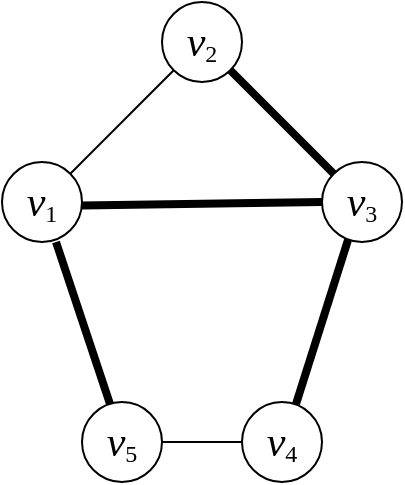 <mxfile version="12.6.5" type="device"><diagram id="jUEuAp1KeQsKRW2wROzh" name="Page-1"><mxGraphModel dx="1092" dy="816" grid="1" gridSize="10" guides="1" tooltips="1" connect="1" arrows="1" fold="1" page="1" pageScale="1" pageWidth="850" pageHeight="1100" math="0" shadow="0"><root><mxCell id="0"/><mxCell id="1" parent="0"/><mxCell id="AYNTqdu6jjk_XK5yJ0eJ-1" value="&lt;p&gt;&lt;font face=&quot;cm&quot; size=&quot;1&quot;&gt;&lt;span style=&quot;font-style: italic ; font-size: 21px&quot;&gt;v&lt;/span&gt;&lt;sub&gt;&lt;font style=&quot;font-size: 12px&quot;&gt;1&lt;/font&gt;&lt;/sub&gt;&lt;/font&gt;&lt;/p&gt;" style="ellipse;whiteSpace=wrap;html=1;aspect=fixed;" parent="1" vertex="1"><mxGeometry x="40" y="360" width="40" height="40" as="geometry"/></mxCell><mxCell id="AYNTqdu6jjk_XK5yJ0eJ-2" value="&lt;font face=&quot;cm&quot; size=&quot;1&quot;&gt;&lt;span style=&quot;font-style: italic ; font-size: 21px&quot;&gt;v&lt;/span&gt;&lt;sub&gt;&lt;font style=&quot;font-size: 12px&quot;&gt;2&lt;/font&gt;&lt;/sub&gt;&lt;/font&gt;" style="ellipse;whiteSpace=wrap;html=1;aspect=fixed;" parent="1" vertex="1"><mxGeometry x="120" y="280" width="40" height="40" as="geometry"/></mxCell><mxCell id="AYNTqdu6jjk_XK5yJ0eJ-3" value="&lt;font face=&quot;cm&quot; size=&quot;1&quot;&gt;&lt;span style=&quot;font-style: italic ; font-size: 21px&quot;&gt;v&lt;/span&gt;&lt;sub&gt;&lt;font style=&quot;font-size: 12px&quot;&gt;3&lt;/font&gt;&lt;/sub&gt;&lt;/font&gt;" style="ellipse;whiteSpace=wrap;html=1;aspect=fixed;" parent="1" vertex="1"><mxGeometry x="200" y="360" width="40" height="40" as="geometry"/></mxCell><mxCell id="AYNTqdu6jjk_XK5yJ0eJ-4" value="&lt;font face=&quot;cm&quot; size=&quot;1&quot;&gt;&lt;span style=&quot;font-style: italic ; font-size: 21px&quot;&gt;v&lt;/span&gt;&lt;sub&gt;&lt;font style=&quot;font-size: 12px&quot;&gt;5&lt;/font&gt;&lt;/sub&gt;&lt;/font&gt;" style="ellipse;whiteSpace=wrap;html=1;aspect=fixed;" parent="1" vertex="1"><mxGeometry x="80" y="480" width="40" height="40" as="geometry"/></mxCell><mxCell id="AYNTqdu6jjk_XK5yJ0eJ-5" value="&lt;font face=&quot;cm&quot; size=&quot;1&quot;&gt;&lt;span style=&quot;font-style: italic ; font-size: 21px&quot;&gt;v&lt;/span&gt;&lt;sub&gt;&lt;font style=&quot;font-size: 12px&quot;&gt;4&lt;/font&gt;&lt;/sub&gt;&lt;/font&gt;" style="ellipse;whiteSpace=wrap;html=1;aspect=fixed;" parent="1" vertex="1"><mxGeometry x="160" y="480" width="40" height="40" as="geometry"/></mxCell><mxCell id="AYNTqdu6jjk_XK5yJ0eJ-6" value="" style="endArrow=none;html=1;exitX=1;exitY=0;exitDx=0;exitDy=0;entryX=0;entryY=1;entryDx=0;entryDy=0;" parent="1" source="AYNTqdu6jjk_XK5yJ0eJ-1" target="AYNTqdu6jjk_XK5yJ0eJ-2" edge="1"><mxGeometry width="50" height="50" relative="1" as="geometry"><mxPoint x="75" y="370" as="sourcePoint"/><mxPoint x="125" y="320" as="targetPoint"/></mxGeometry></mxCell><mxCell id="AYNTqdu6jjk_XK5yJ0eJ-7" value="" style="endArrow=none;html=1;entryX=0.325;entryY=0.975;entryDx=0;entryDy=0;entryPerimeter=0;exitX=0.675;exitY=0.025;exitDx=0;exitDy=0;exitPerimeter=0;strokeWidth=4;" parent="1" source="AYNTqdu6jjk_XK5yJ0eJ-5" target="AYNTqdu6jjk_XK5yJ0eJ-3" edge="1"><mxGeometry width="50" height="50" relative="1" as="geometry"><mxPoint x="188" y="480" as="sourcePoint"/><mxPoint x="239.998" y="428.282" as="targetPoint"/></mxGeometry></mxCell><mxCell id="AYNTqdu6jjk_XK5yJ0eJ-8" value="" style="endArrow=none;html=1;exitX=0.35;exitY=0.025;exitDx=0;exitDy=0;entryX=0.675;entryY=1;entryDx=0;entryDy=0;entryPerimeter=0;exitPerimeter=0;strokeWidth=4;" parent="1" source="AYNTqdu6jjk_XK5yJ0eJ-4" target="AYNTqdu6jjk_XK5yJ0eJ-1" edge="1"><mxGeometry width="50" height="50" relative="1" as="geometry"><mxPoint x="88" y="480" as="sourcePoint"/><mxPoint x="50" y="430" as="targetPoint"/></mxGeometry></mxCell><mxCell id="AYNTqdu6jjk_XK5yJ0eJ-9" value="" style="endArrow=none;html=1;exitX=0;exitY=0;exitDx=0;exitDy=0;entryX=1;entryY=1;entryDx=0;entryDy=0;strokeWidth=4;" parent="1" source="AYNTqdu6jjk_XK5yJ0eJ-3" target="AYNTqdu6jjk_XK5yJ0eJ-2" edge="1"><mxGeometry width="50" height="50" relative="1" as="geometry"><mxPoint x="200.002" y="371.718" as="sourcePoint"/><mxPoint x="251.718" y="320.002" as="targetPoint"/></mxGeometry></mxCell><mxCell id="AYNTqdu6jjk_XK5yJ0eJ-10" value="" style="endArrow=none;html=1;exitX=1;exitY=0.5;exitDx=0;exitDy=0;entryX=0;entryY=0.5;entryDx=0;entryDy=0;strokeWidth=1;" parent="1" source="AYNTqdu6jjk_XK5yJ0eJ-4" target="AYNTqdu6jjk_XK5yJ0eJ-5" edge="1"><mxGeometry width="50" height="50" relative="1" as="geometry"><mxPoint x="120.002" y="501.718" as="sourcePoint"/><mxPoint x="171.718" y="450.002" as="targetPoint"/></mxGeometry></mxCell><mxCell id="AYNTqdu6jjk_XK5yJ0eJ-12" value="" style="endArrow=none;html=1;exitX=1;exitY=0;exitDx=0;exitDy=0;entryX=0;entryY=0.5;entryDx=0;entryDy=0;strokeWidth=4;" parent="1" target="AYNTqdu6jjk_XK5yJ0eJ-3" edge="1"><mxGeometry width="50" height="50" relative="1" as="geometry"><mxPoint x="80.002" y="381.718" as="sourcePoint"/><mxPoint x="131.718" y="330.002" as="targetPoint"/></mxGeometry></mxCell></root></mxGraphModel></diagram></mxfile>
